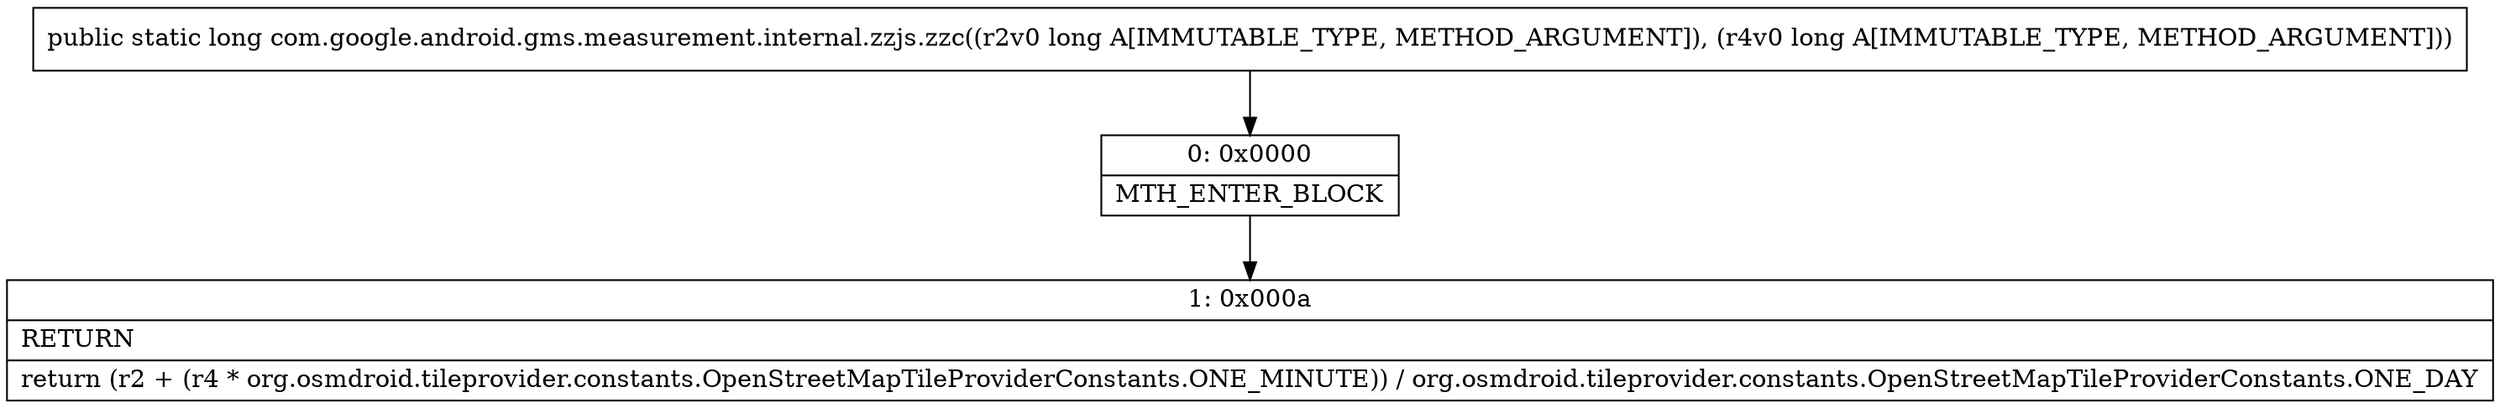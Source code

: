digraph "CFG forcom.google.android.gms.measurement.internal.zzjs.zzc(JJ)J" {
Node_0 [shape=record,label="{0\:\ 0x0000|MTH_ENTER_BLOCK\l}"];
Node_1 [shape=record,label="{1\:\ 0x000a|RETURN\l|return (r2 + (r4 * org.osmdroid.tileprovider.constants.OpenStreetMapTileProviderConstants.ONE_MINUTE)) \/ org.osmdroid.tileprovider.constants.OpenStreetMapTileProviderConstants.ONE_DAY\l}"];
MethodNode[shape=record,label="{public static long com.google.android.gms.measurement.internal.zzjs.zzc((r2v0 long A[IMMUTABLE_TYPE, METHOD_ARGUMENT]), (r4v0 long A[IMMUTABLE_TYPE, METHOD_ARGUMENT])) }"];
MethodNode -> Node_0;
Node_0 -> Node_1;
}

